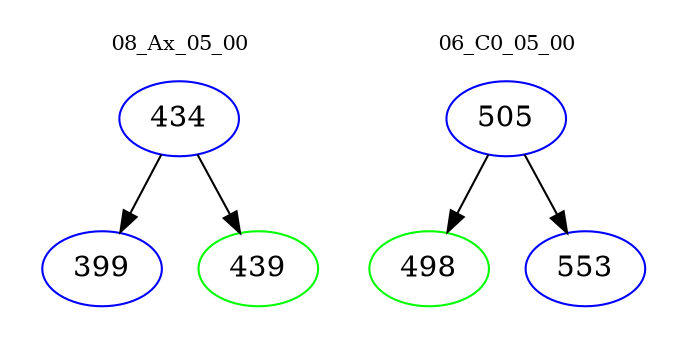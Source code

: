 digraph{
subgraph cluster_0 {
color = white
label = "08_Ax_05_00";
fontsize=10;
T0_434 [label="434", color="blue"]
T0_434 -> T0_399 [color="black"]
T0_399 [label="399", color="blue"]
T0_434 -> T0_439 [color="black"]
T0_439 [label="439", color="green"]
}
subgraph cluster_1 {
color = white
label = "06_C0_05_00";
fontsize=10;
T1_505 [label="505", color="blue"]
T1_505 -> T1_498 [color="black"]
T1_498 [label="498", color="green"]
T1_505 -> T1_553 [color="black"]
T1_553 [label="553", color="blue"]
}
}
